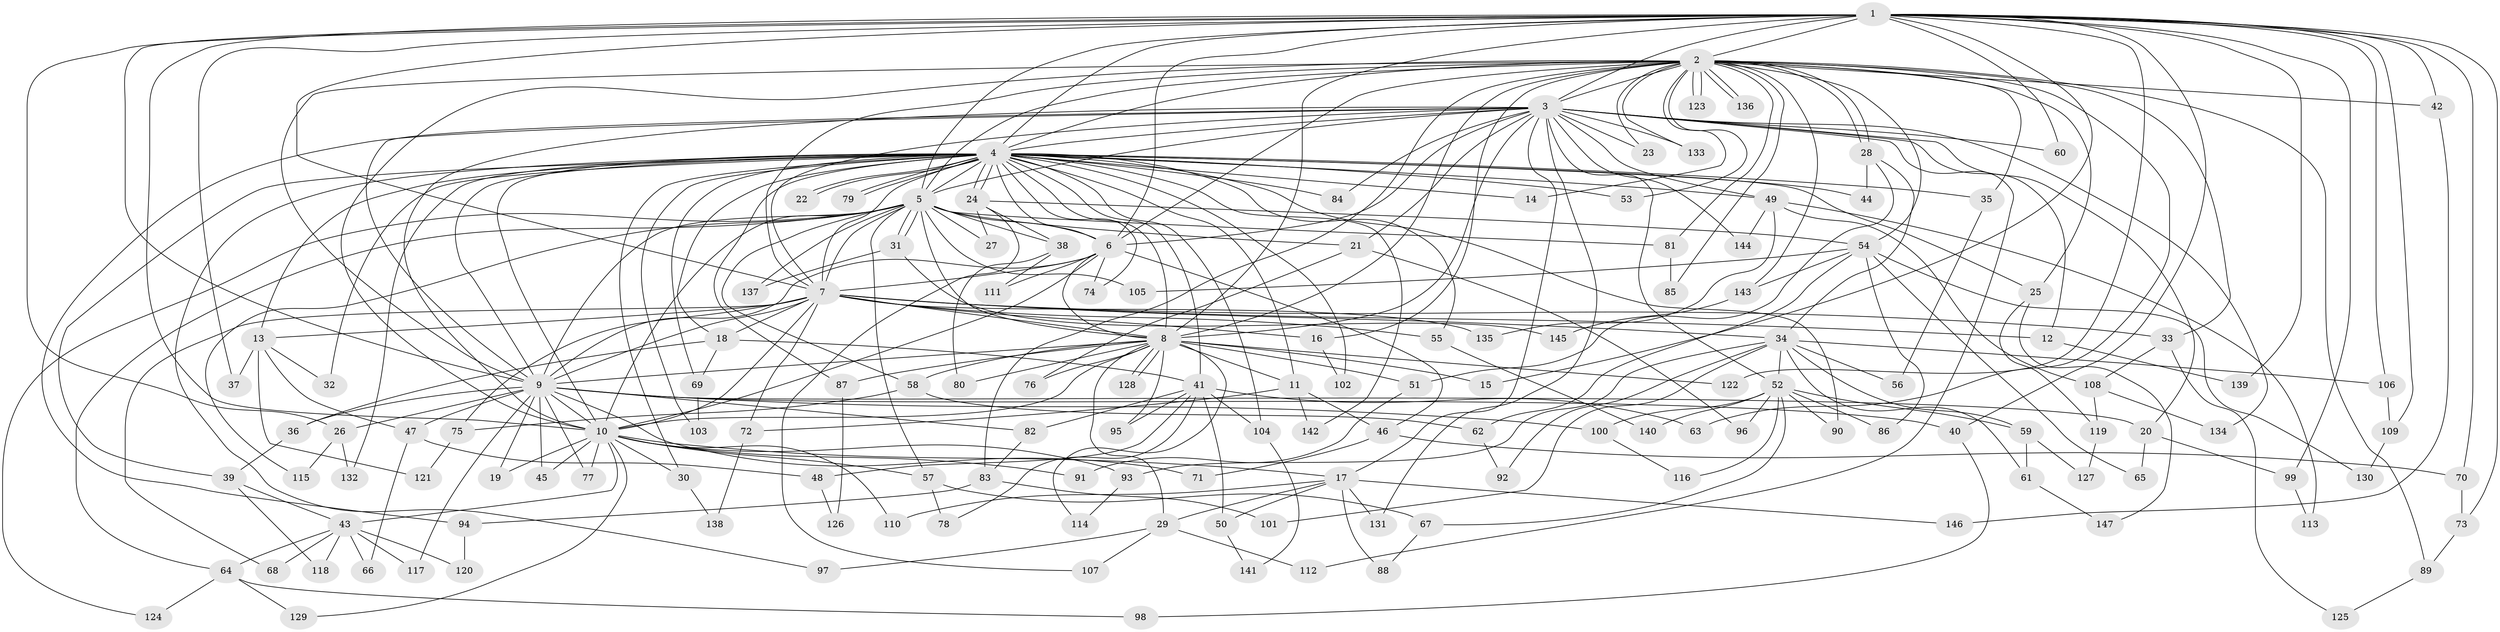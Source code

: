 // coarse degree distribution, {28: 0.017241379310344827, 12: 0.017241379310344827, 2: 0.5344827586206896, 1: 0.1724137931034483, 3: 0.10344827586206896, 16: 0.017241379310344827, 8: 0.034482758620689655, 4: 0.017241379310344827, 7: 0.017241379310344827, 13: 0.034482758620689655, 6: 0.017241379310344827, 21: 0.017241379310344827}
// Generated by graph-tools (version 1.1) at 2025/47/03/04/25 21:47:19]
// undirected, 147 vertices, 319 edges
graph export_dot {
graph [start="1"]
  node [color=gray90,style=filled];
  1;
  2;
  3;
  4;
  5;
  6;
  7;
  8;
  9;
  10;
  11;
  12;
  13;
  14;
  15;
  16;
  17;
  18;
  19;
  20;
  21;
  22;
  23;
  24;
  25;
  26;
  27;
  28;
  29;
  30;
  31;
  32;
  33;
  34;
  35;
  36;
  37;
  38;
  39;
  40;
  41;
  42;
  43;
  44;
  45;
  46;
  47;
  48;
  49;
  50;
  51;
  52;
  53;
  54;
  55;
  56;
  57;
  58;
  59;
  60;
  61;
  62;
  63;
  64;
  65;
  66;
  67;
  68;
  69;
  70;
  71;
  72;
  73;
  74;
  75;
  76;
  77;
  78;
  79;
  80;
  81;
  82;
  83;
  84;
  85;
  86;
  87;
  88;
  89;
  90;
  91;
  92;
  93;
  94;
  95;
  96;
  97;
  98;
  99;
  100;
  101;
  102;
  103;
  104;
  105;
  106;
  107;
  108;
  109;
  110;
  111;
  112;
  113;
  114;
  115;
  116;
  117;
  118;
  119;
  120;
  121;
  122;
  123;
  124;
  125;
  126;
  127;
  128;
  129;
  130;
  131;
  132;
  133;
  134;
  135;
  136;
  137;
  138;
  139;
  140;
  141;
  142;
  143;
  144;
  145;
  146;
  147;
  1 -- 2;
  1 -- 3;
  1 -- 4;
  1 -- 5;
  1 -- 6;
  1 -- 7;
  1 -- 8;
  1 -- 9;
  1 -- 10;
  1 -- 15;
  1 -- 26;
  1 -- 37;
  1 -- 40;
  1 -- 42;
  1 -- 60;
  1 -- 70;
  1 -- 73;
  1 -- 99;
  1 -- 106;
  1 -- 109;
  1 -- 122;
  1 -- 139;
  2 -- 3;
  2 -- 4;
  2 -- 5;
  2 -- 6;
  2 -- 7;
  2 -- 8;
  2 -- 9;
  2 -- 10;
  2 -- 14;
  2 -- 16;
  2 -- 23;
  2 -- 25;
  2 -- 28;
  2 -- 28;
  2 -- 33;
  2 -- 35;
  2 -- 42;
  2 -- 53;
  2 -- 54;
  2 -- 63;
  2 -- 81;
  2 -- 83;
  2 -- 85;
  2 -- 89;
  2 -- 123;
  2 -- 123;
  2 -- 133;
  2 -- 136;
  2 -- 136;
  2 -- 143;
  3 -- 4;
  3 -- 5;
  3 -- 6;
  3 -- 7;
  3 -- 8;
  3 -- 9;
  3 -- 10;
  3 -- 12;
  3 -- 17;
  3 -- 20;
  3 -- 21;
  3 -- 23;
  3 -- 49;
  3 -- 52;
  3 -- 60;
  3 -- 84;
  3 -- 94;
  3 -- 112;
  3 -- 131;
  3 -- 133;
  3 -- 134;
  3 -- 144;
  4 -- 5;
  4 -- 6;
  4 -- 7;
  4 -- 8;
  4 -- 9;
  4 -- 10;
  4 -- 11;
  4 -- 13;
  4 -- 14;
  4 -- 18;
  4 -- 22;
  4 -- 22;
  4 -- 24;
  4 -- 24;
  4 -- 25;
  4 -- 30;
  4 -- 32;
  4 -- 35;
  4 -- 39;
  4 -- 41;
  4 -- 44;
  4 -- 49;
  4 -- 53;
  4 -- 55;
  4 -- 69;
  4 -- 74;
  4 -- 79;
  4 -- 79;
  4 -- 84;
  4 -- 87;
  4 -- 90;
  4 -- 97;
  4 -- 102;
  4 -- 103;
  4 -- 104;
  4 -- 132;
  4 -- 142;
  5 -- 6;
  5 -- 7;
  5 -- 8;
  5 -- 9;
  5 -- 10;
  5 -- 21;
  5 -- 27;
  5 -- 31;
  5 -- 31;
  5 -- 38;
  5 -- 57;
  5 -- 58;
  5 -- 64;
  5 -- 81;
  5 -- 105;
  5 -- 115;
  5 -- 124;
  5 -- 137;
  6 -- 7;
  6 -- 8;
  6 -- 9;
  6 -- 10;
  6 -- 46;
  6 -- 74;
  6 -- 111;
  7 -- 8;
  7 -- 9;
  7 -- 10;
  7 -- 12;
  7 -- 13;
  7 -- 16;
  7 -- 18;
  7 -- 33;
  7 -- 34;
  7 -- 55;
  7 -- 68;
  7 -- 72;
  7 -- 75;
  7 -- 135;
  8 -- 9;
  8 -- 10;
  8 -- 11;
  8 -- 15;
  8 -- 29;
  8 -- 51;
  8 -- 58;
  8 -- 76;
  8 -- 80;
  8 -- 87;
  8 -- 95;
  8 -- 114;
  8 -- 122;
  8 -- 128;
  8 -- 128;
  9 -- 10;
  9 -- 19;
  9 -- 20;
  9 -- 26;
  9 -- 36;
  9 -- 40;
  9 -- 45;
  9 -- 47;
  9 -- 71;
  9 -- 77;
  9 -- 82;
  9 -- 100;
  9 -- 117;
  10 -- 17;
  10 -- 19;
  10 -- 30;
  10 -- 43;
  10 -- 45;
  10 -- 57;
  10 -- 77;
  10 -- 91;
  10 -- 93;
  10 -- 110;
  10 -- 129;
  11 -- 46;
  11 -- 72;
  11 -- 142;
  12 -- 139;
  13 -- 32;
  13 -- 37;
  13 -- 47;
  13 -- 121;
  16 -- 102;
  17 -- 29;
  17 -- 50;
  17 -- 88;
  17 -- 110;
  17 -- 131;
  17 -- 146;
  18 -- 36;
  18 -- 41;
  18 -- 69;
  20 -- 65;
  20 -- 99;
  21 -- 76;
  21 -- 96;
  24 -- 27;
  24 -- 38;
  24 -- 54;
  24 -- 107;
  25 -- 119;
  25 -- 147;
  26 -- 115;
  26 -- 132;
  28 -- 34;
  28 -- 44;
  28 -- 51;
  29 -- 97;
  29 -- 107;
  29 -- 112;
  30 -- 138;
  31 -- 137;
  31 -- 145;
  33 -- 108;
  33 -- 125;
  34 -- 52;
  34 -- 56;
  34 -- 59;
  34 -- 61;
  34 -- 92;
  34 -- 93;
  34 -- 101;
  34 -- 106;
  35 -- 56;
  36 -- 39;
  38 -- 80;
  38 -- 111;
  39 -- 43;
  39 -- 118;
  40 -- 98;
  41 -- 48;
  41 -- 50;
  41 -- 63;
  41 -- 78;
  41 -- 82;
  41 -- 95;
  41 -- 104;
  42 -- 146;
  43 -- 64;
  43 -- 66;
  43 -- 68;
  43 -- 117;
  43 -- 118;
  43 -- 120;
  46 -- 70;
  46 -- 71;
  47 -- 48;
  47 -- 66;
  48 -- 126;
  49 -- 108;
  49 -- 113;
  49 -- 135;
  49 -- 144;
  50 -- 141;
  51 -- 91;
  52 -- 59;
  52 -- 67;
  52 -- 86;
  52 -- 90;
  52 -- 96;
  52 -- 100;
  52 -- 116;
  52 -- 140;
  54 -- 62;
  54 -- 65;
  54 -- 86;
  54 -- 105;
  54 -- 130;
  54 -- 143;
  55 -- 140;
  57 -- 67;
  57 -- 78;
  58 -- 62;
  58 -- 75;
  59 -- 61;
  59 -- 127;
  61 -- 147;
  62 -- 92;
  64 -- 98;
  64 -- 124;
  64 -- 129;
  67 -- 88;
  69 -- 103;
  70 -- 73;
  72 -- 138;
  73 -- 89;
  75 -- 121;
  81 -- 85;
  82 -- 83;
  83 -- 94;
  83 -- 101;
  87 -- 126;
  89 -- 125;
  93 -- 114;
  94 -- 120;
  99 -- 113;
  100 -- 116;
  104 -- 141;
  106 -- 109;
  108 -- 119;
  108 -- 134;
  109 -- 130;
  119 -- 127;
  143 -- 145;
}
